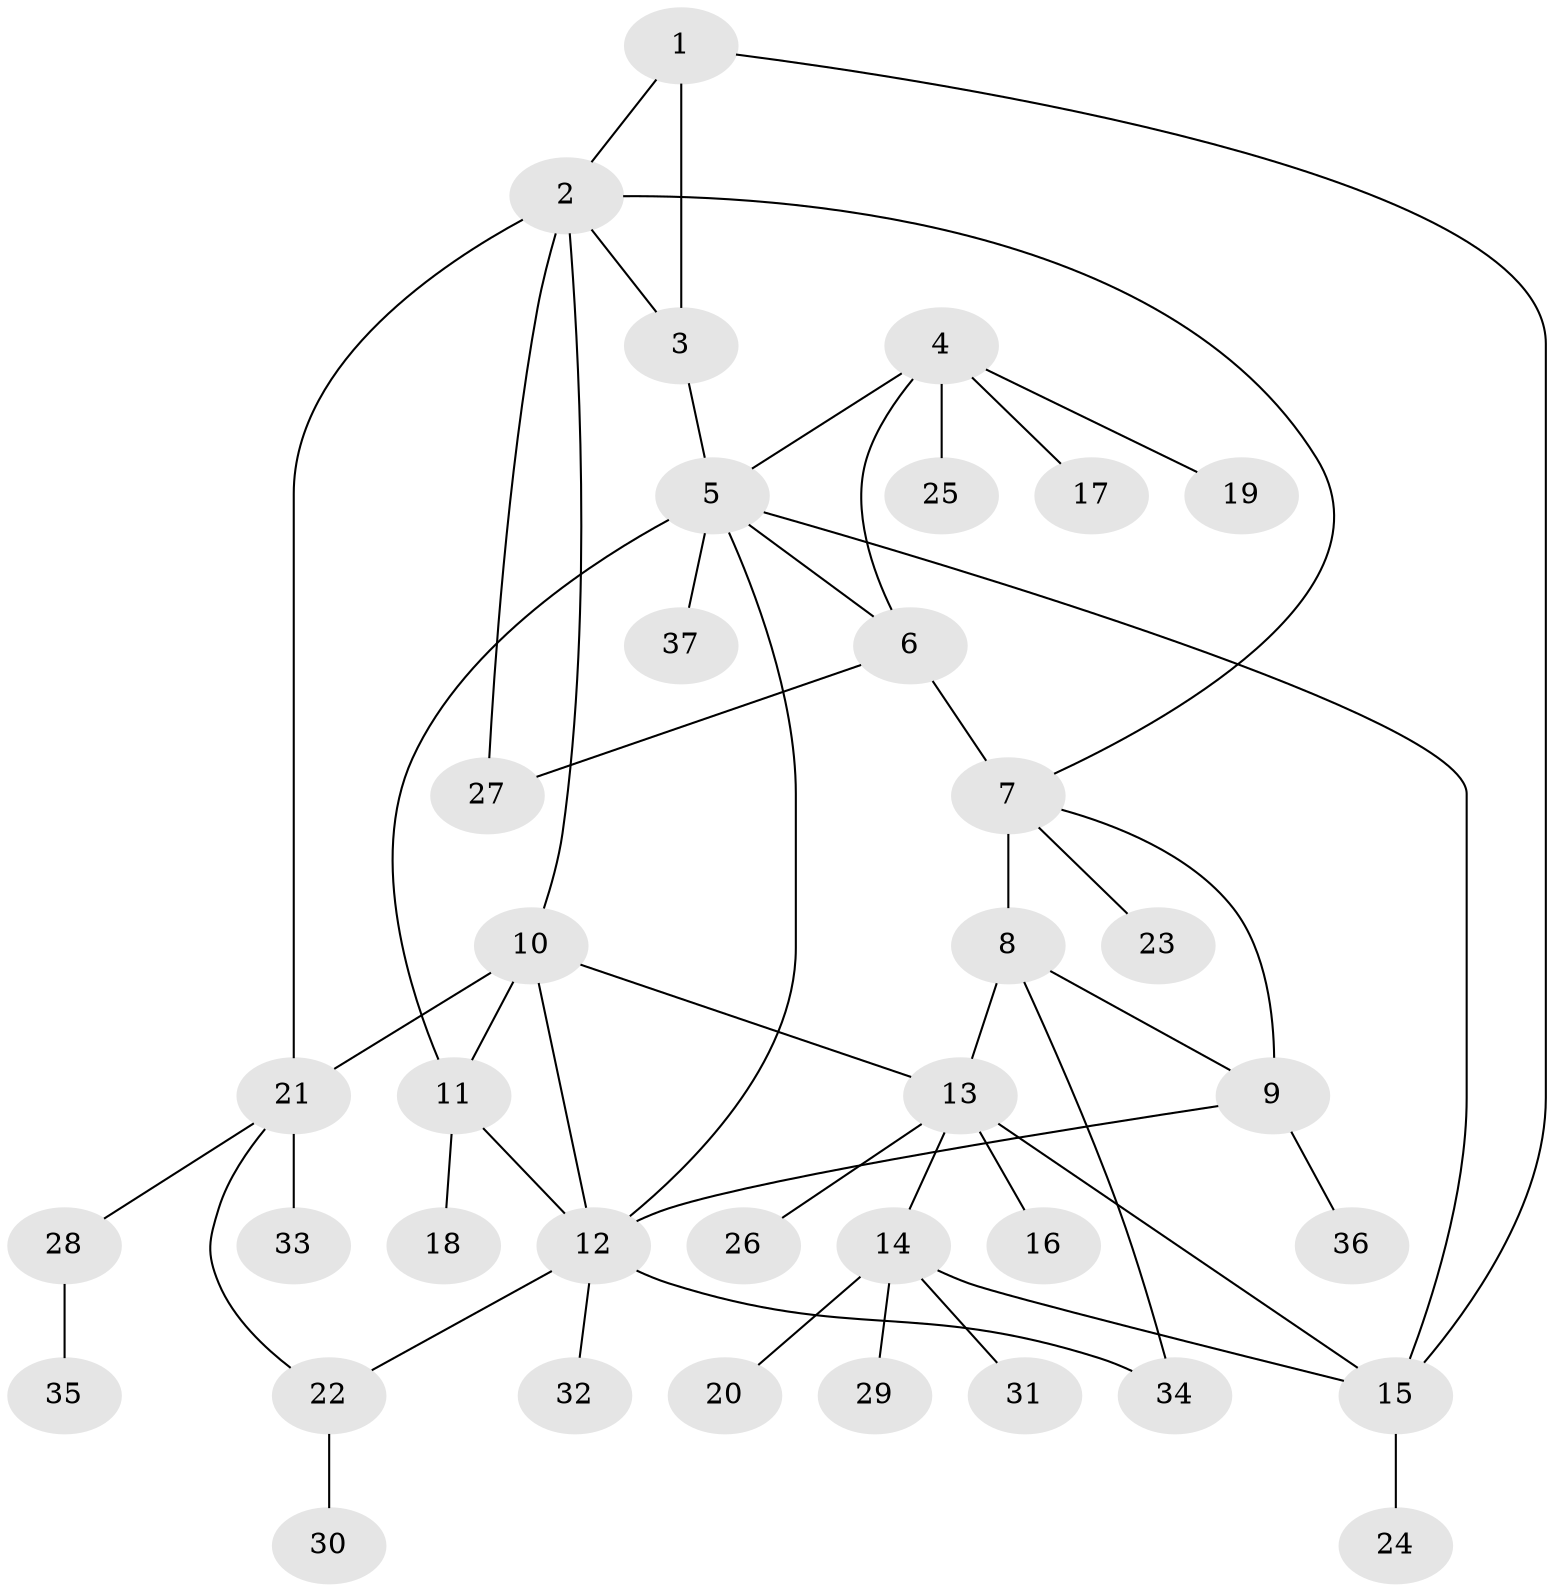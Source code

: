 // original degree distribution, {3: 0.04054054054054054, 8: 0.02702702702702703, 6: 0.05405405405405406, 9: 0.02702702702702703, 5: 0.06756756756756757, 10: 0.013513513513513514, 7: 0.013513513513513514, 2: 0.22972972972972974, 1: 0.527027027027027}
// Generated by graph-tools (version 1.1) at 2025/37/03/09/25 02:37:32]
// undirected, 37 vertices, 52 edges
graph export_dot {
graph [start="1"]
  node [color=gray90,style=filled];
  1;
  2;
  3;
  4;
  5;
  6;
  7;
  8;
  9;
  10;
  11;
  12;
  13;
  14;
  15;
  16;
  17;
  18;
  19;
  20;
  21;
  22;
  23;
  24;
  25;
  26;
  27;
  28;
  29;
  30;
  31;
  32;
  33;
  34;
  35;
  36;
  37;
  1 -- 2 [weight=1.0];
  1 -- 3 [weight=3.0];
  1 -- 15 [weight=1.0];
  2 -- 3 [weight=1.0];
  2 -- 7 [weight=1.0];
  2 -- 10 [weight=1.0];
  2 -- 21 [weight=1.0];
  2 -- 27 [weight=2.0];
  3 -- 5 [weight=1.0];
  4 -- 5 [weight=1.0];
  4 -- 6 [weight=1.0];
  4 -- 17 [weight=1.0];
  4 -- 19 [weight=1.0];
  4 -- 25 [weight=1.0];
  5 -- 6 [weight=1.0];
  5 -- 11 [weight=1.0];
  5 -- 12 [weight=2.0];
  5 -- 15 [weight=1.0];
  5 -- 37 [weight=1.0];
  6 -- 7 [weight=1.0];
  6 -- 27 [weight=1.0];
  7 -- 8 [weight=5.0];
  7 -- 9 [weight=1.0];
  7 -- 23 [weight=1.0];
  8 -- 9 [weight=1.0];
  8 -- 13 [weight=2.0];
  8 -- 34 [weight=1.0];
  9 -- 12 [weight=1.0];
  9 -- 36 [weight=1.0];
  10 -- 11 [weight=1.0];
  10 -- 12 [weight=1.0];
  10 -- 13 [weight=1.0];
  10 -- 21 [weight=2.0];
  11 -- 12 [weight=1.0];
  11 -- 18 [weight=1.0];
  12 -- 22 [weight=1.0];
  12 -- 32 [weight=1.0];
  12 -- 34 [weight=1.0];
  13 -- 14 [weight=1.0];
  13 -- 15 [weight=1.0];
  13 -- 16 [weight=1.0];
  13 -- 26 [weight=2.0];
  14 -- 15 [weight=1.0];
  14 -- 20 [weight=1.0];
  14 -- 29 [weight=1.0];
  14 -- 31 [weight=1.0];
  15 -- 24 [weight=1.0];
  21 -- 22 [weight=1.0];
  21 -- 28 [weight=1.0];
  21 -- 33 [weight=1.0];
  22 -- 30 [weight=2.0];
  28 -- 35 [weight=1.0];
}
